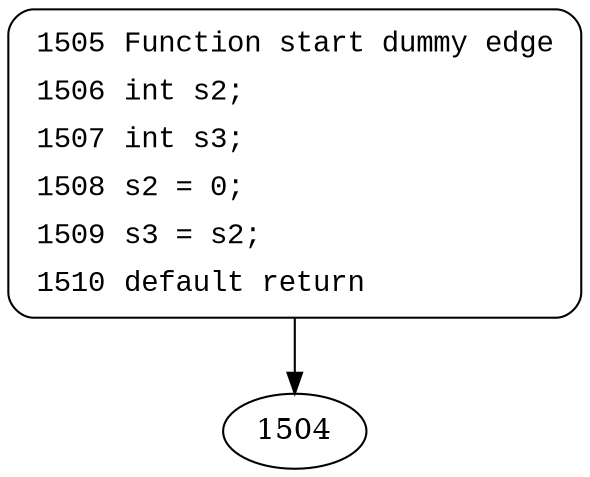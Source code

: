 digraph block1219 {
1505 [style="filled,bold" penwidth="1" fillcolor="white" fontname="Courier New" shape="Mrecord" label=<<table border="0" cellborder="0" cellpadding="3" bgcolor="white"><tr><td align="right">1505</td><td align="left">Function start dummy edge</td></tr><tr><td align="right">1506</td><td align="left">int s2;</td></tr><tr><td align="right">1507</td><td align="left">int s3;</td></tr><tr><td align="right">1508</td><td align="left">s2 = 0;</td></tr><tr><td align="right">1509</td><td align="left">s3 = s2;</td></tr><tr><td align="right">1510</td><td align="left">default return</td></tr></table>>]
1505 -> 1504[label=""]
}